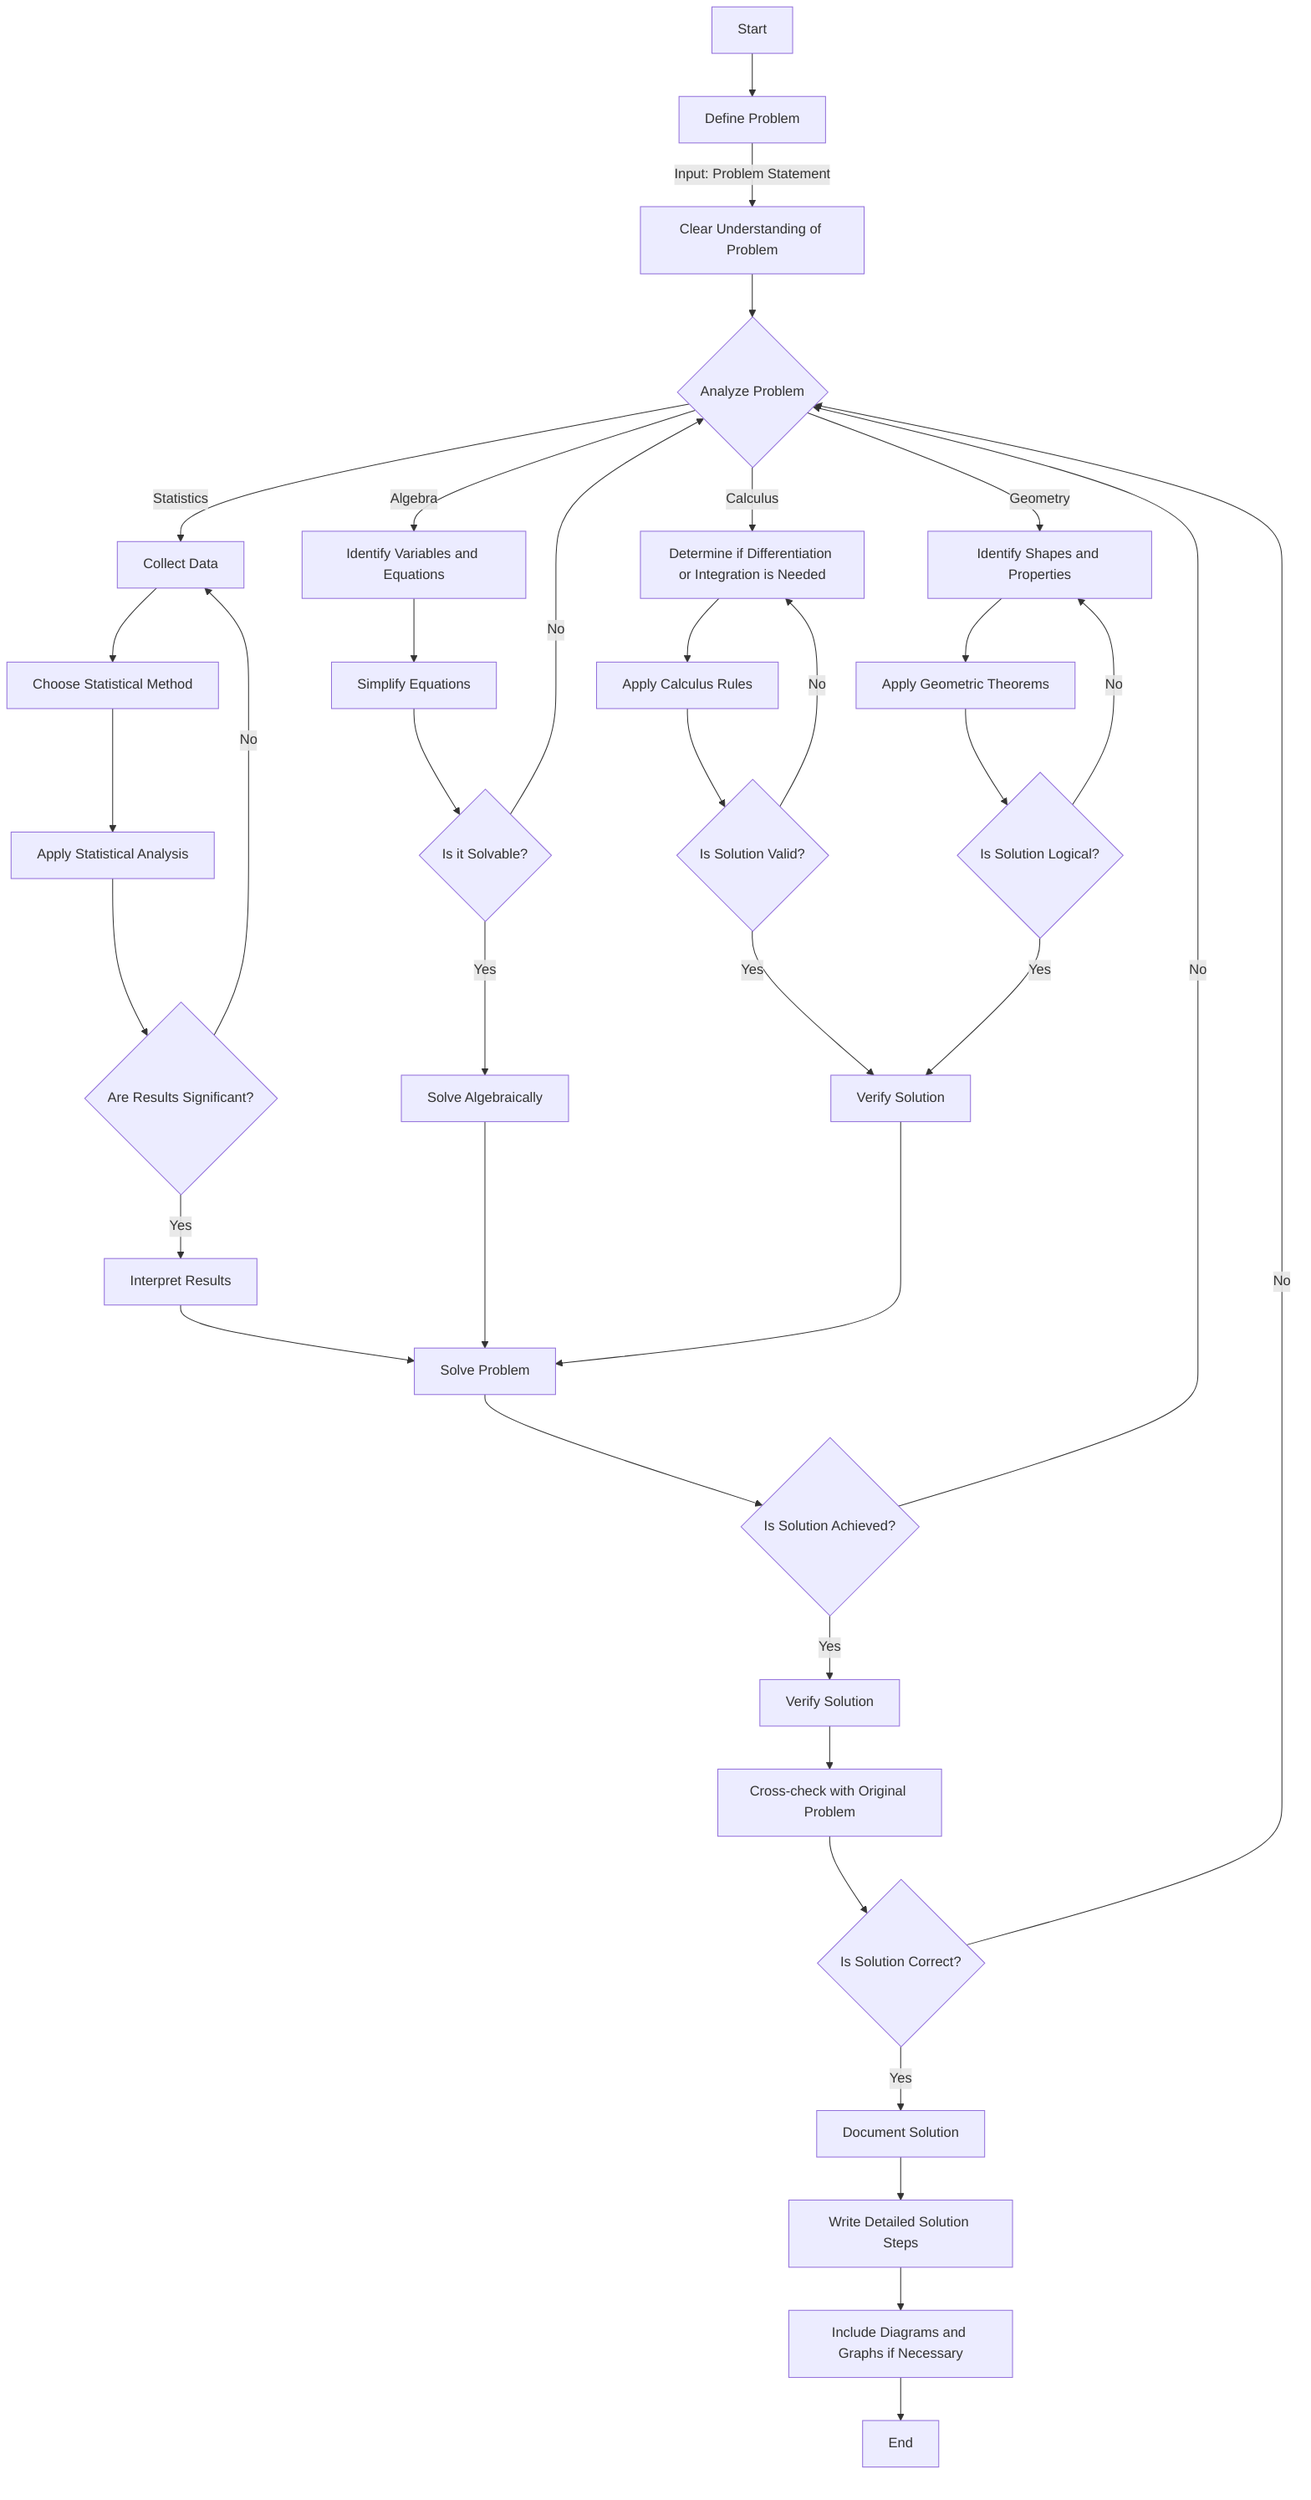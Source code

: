 flowchart TD
    A[Start] --> B[Define Problem]
    B -->|Input: Problem Statement| C[Clear Understanding of Problem]
    C --> D{Analyze Problem}
    D -->|Algebra| E[Identify Variables and Equations]
    E --> F[Simplify Equations]
    F --> G{Is it Solvable?}
    G -->|Yes| H[Solve Algebraically]
    G -->|No| D
    D -->|Calculus| I[Determine if Differentiation or Integration is Needed]
    I --> J[Apply Calculus Rules]
    J --> K{Is Solution Valid?}
    K -->|Yes| L[Verify Solution]
    K -->|No| I
    D -->|Geometry| M[Identify Shapes and Properties]
    M --> N[Apply Geometric Theorems]
    N --> O{Is Solution Logical?}
    O -->|Yes| L
    O -->|No| M
    D -->|Statistics| P[Collect Data]
    P --> Q[Choose Statistical Method]
    Q --> R[Apply Statistical Analysis]
    R --> S{Are Results Significant?}
    S -->|Yes| T[Interpret Results]
    S -->|No| P
    T --> U[Solve Problem]
    H --> U
    L --> U
    U --> V{Is Solution Achieved?}
    V -->|Yes| W[Verify Solution]
    V -->|No| D
    W --> X[Cross-check with Original Problem]
    X --> Y{Is Solution Correct?}
    Y -->|Yes| Z[Document Solution]
    Y -->|No| D
    Z --> AA[Write Detailed Solution Steps]
    AA --> AB[Include Diagrams and Graphs if Necessary]
    AB --> AC[End]